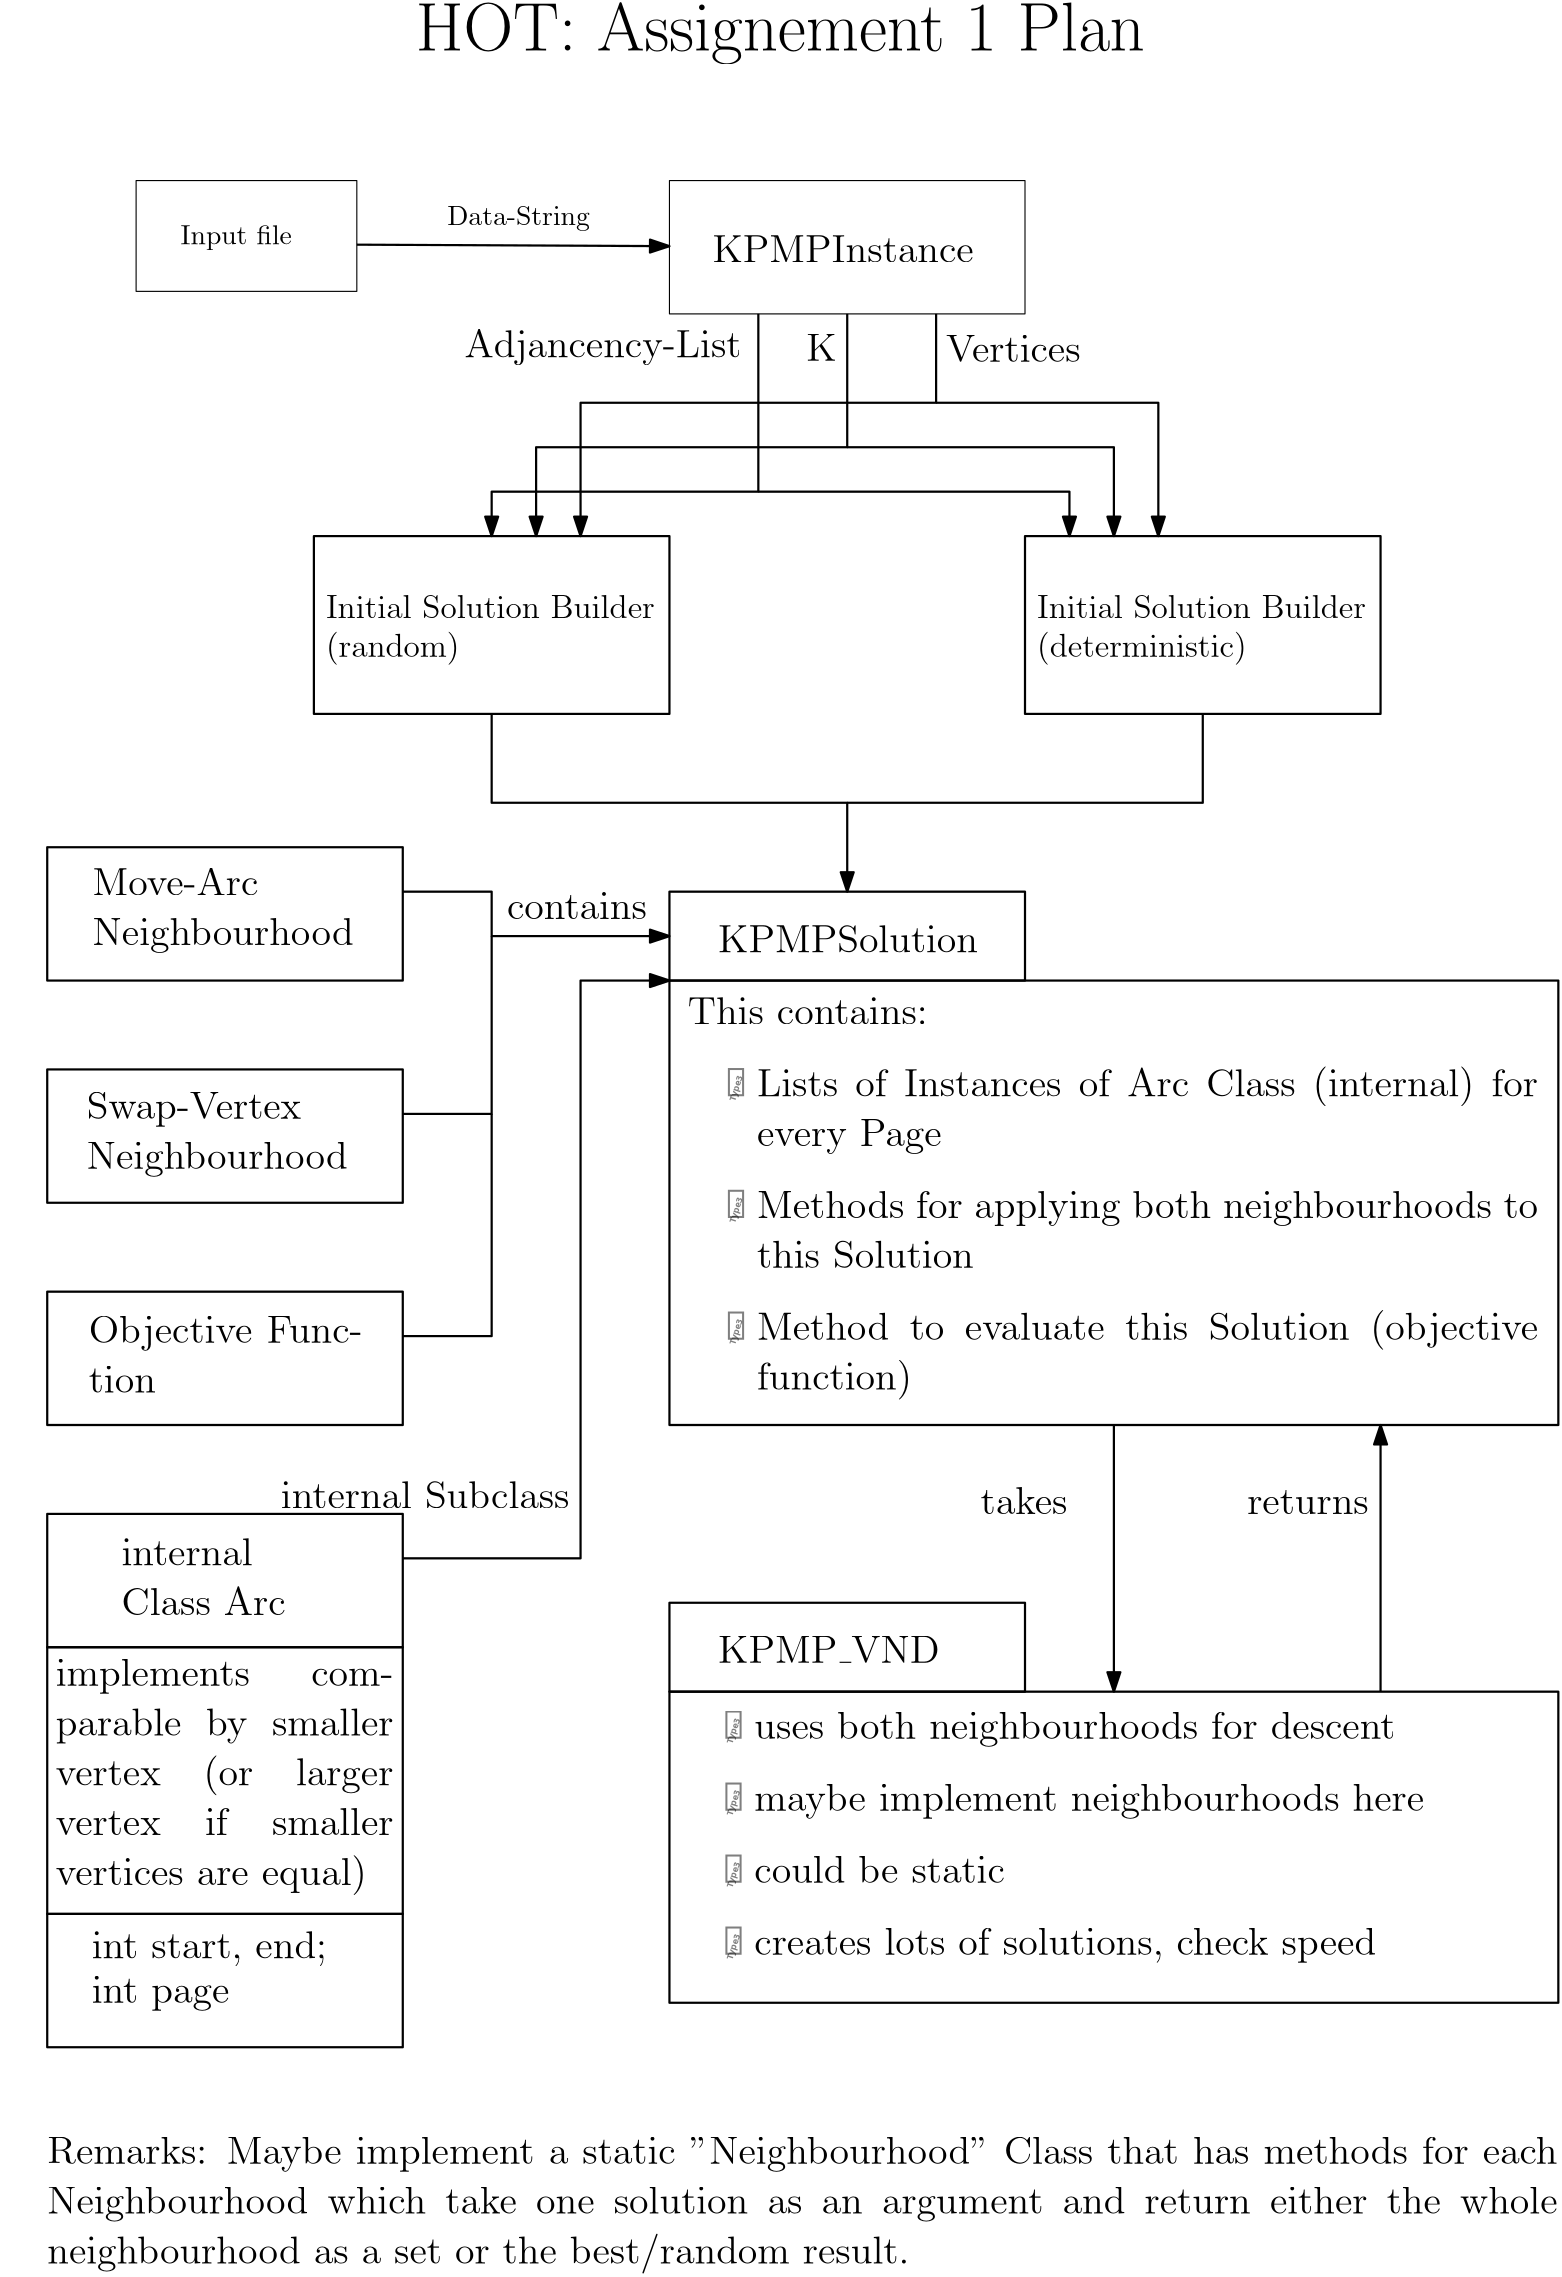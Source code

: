 <?xml version="1.0"?>
<!DOCTYPE ipe SYSTEM "ipe.dtd">
<ipe version="70206" creator="Ipe 7.2.7">
<info created="D:20171113215959" modified="D:20171113220007"/>
<ipestyle name="basic">
<symbol name="arrow/arc(spx)">
<path stroke="sym-stroke" fill="sym-stroke" pen="sym-pen">
0 0 m
-1 0.333 l
-1 -0.333 l
h
</path>
</symbol>
<symbol name="arrow/farc(spx)">
<path stroke="sym-stroke" fill="white" pen="sym-pen">
0 0 m
-1 0.333 l
-1 -0.333 l
h
</path>
</symbol>
<symbol name="arrow/ptarc(spx)">
<path stroke="sym-stroke" fill="sym-stroke" pen="sym-pen">
0 0 m
-1 0.333 l
-0.8 0 l
-1 -0.333 l
h
</path>
</symbol>
<symbol name="arrow/fptarc(spx)">
<path stroke="sym-stroke" fill="white" pen="sym-pen">
0 0 m
-1 0.333 l
-0.8 0 l
-1 -0.333 l
h
</path>
</symbol>
<symbol name="mark/circle(sx)" transformations="translations">
<path fill="sym-stroke">
0.6 0 0 0.6 0 0 e
0.4 0 0 0.4 0 0 e
</path>
</symbol>
<symbol name="mark/disk(sx)" transformations="translations">
<path fill="sym-stroke">
0.6 0 0 0.6 0 0 e
</path>
</symbol>
<symbol name="mark/fdisk(sfx)" transformations="translations">
<group>
<path fill="sym-fill">
0.5 0 0 0.5 0 0 e
</path>
<path fill="sym-stroke" fillrule="eofill">
0.6 0 0 0.6 0 0 e
0.4 0 0 0.4 0 0 e
</path>
</group>
</symbol>
<symbol name="mark/box(sx)" transformations="translations">
<path fill="sym-stroke" fillrule="eofill">
-0.6 -0.6 m
0.6 -0.6 l
0.6 0.6 l
-0.6 0.6 l
h
-0.4 -0.4 m
0.4 -0.4 l
0.4 0.4 l
-0.4 0.4 l
h
</path>
</symbol>
<symbol name="mark/square(sx)" transformations="translations">
<path fill="sym-stroke">
-0.6 -0.6 m
0.6 -0.6 l
0.6 0.6 l
-0.6 0.6 l
h
</path>
</symbol>
<symbol name="mark/fsquare(sfx)" transformations="translations">
<group>
<path fill="sym-fill">
-0.5 -0.5 m
0.5 -0.5 l
0.5 0.5 l
-0.5 0.5 l
h
</path>
<path fill="sym-stroke" fillrule="eofill">
-0.6 -0.6 m
0.6 -0.6 l
0.6 0.6 l
-0.6 0.6 l
h
-0.4 -0.4 m
0.4 -0.4 l
0.4 0.4 l
-0.4 0.4 l
h
</path>
</group>
</symbol>
<symbol name="mark/cross(sx)" transformations="translations">
<group>
<path fill="sym-stroke">
-0.43 -0.57 m
0.57 0.43 l
0.43 0.57 l
-0.57 -0.43 l
h
</path>
<path fill="sym-stroke">
-0.43 0.57 m
0.57 -0.43 l
0.43 -0.57 l
-0.57 0.43 l
h
</path>
</group>
</symbol>
<symbol name="arrow/fnormal(spx)">
<path stroke="sym-stroke" fill="white" pen="sym-pen">
0 0 m
-1 0.333 l
-1 -0.333 l
h
</path>
</symbol>
<symbol name="arrow/pointed(spx)">
<path stroke="sym-stroke" fill="sym-stroke" pen="sym-pen">
0 0 m
-1 0.333 l
-0.8 0 l
-1 -0.333 l
h
</path>
</symbol>
<symbol name="arrow/fpointed(spx)">
<path stroke="sym-stroke" fill="white" pen="sym-pen">
0 0 m
-1 0.333 l
-0.8 0 l
-1 -0.333 l
h
</path>
</symbol>
<symbol name="arrow/linear(spx)">
<path stroke="sym-stroke" pen="sym-pen">
-1 0.333 m
0 0 l
-1 -0.333 l
</path>
</symbol>
<symbol name="arrow/fdouble(spx)">
<path stroke="sym-stroke" fill="white" pen="sym-pen">
0 0 m
-1 0.333 l
-1 -0.333 l
h
-1 0 m
-2 0.333 l
-2 -0.333 l
h
</path>
</symbol>
<symbol name="arrow/double(spx)">
<path stroke="sym-stroke" fill="sym-stroke" pen="sym-pen">
0 0 m
-1 0.333 l
-1 -0.333 l
h
-1 0 m
-2 0.333 l
-2 -0.333 l
h
</path>
</symbol>
<pen name="heavier" value="0.8"/>
<pen name="fat" value="1.2"/>
<pen name="ultrafat" value="2"/>
<symbolsize name="large" value="5"/>
<symbolsize name="small" value="2"/>
<symbolsize name="tiny" value="1.1"/>
<arrowsize name="large" value="10"/>
<arrowsize name="small" value="5"/>
<arrowsize name="tiny" value="3"/>
<color name="red" value="1 0 0"/>
<color name="green" value="0 1 0"/>
<color name="blue" value="0 0 1"/>
<color name="yellow" value="1 1 0"/>
<color name="orange" value="1 0.647 0"/>
<color name="gold" value="1 0.843 0"/>
<color name="purple" value="0.627 0.125 0.941"/>
<color name="gray" value="0.745"/>
<color name="brown" value="0.647 0.165 0.165"/>
<color name="navy" value="0 0 0.502"/>
<color name="pink" value="1 0.753 0.796"/>
<color name="seagreen" value="0.18 0.545 0.341"/>
<color name="turquoise" value="0.251 0.878 0.816"/>
<color name="violet" value="0.933 0.51 0.933"/>
<color name="darkblue" value="0 0 0.545"/>
<color name="darkcyan" value="0 0.545 0.545"/>
<color name="darkgray" value="0.663"/>
<color name="darkgreen" value="0 0.392 0"/>
<color name="darkmagenta" value="0.545 0 0.545"/>
<color name="darkorange" value="1 0.549 0"/>
<color name="darkred" value="0.545 0 0"/>
<color name="lightblue" value="0.678 0.847 0.902"/>
<color name="lightcyan" value="0.878 1 1"/>
<color name="lightgray" value="0.827"/>
<color name="lightgreen" value="0.565 0.933 0.565"/>
<color name="lightyellow" value="1 1 0.878"/>
<dashstyle name="dashed" value="[4] 0"/>
<dashstyle name="dotted" value="[1 3] 0"/>
<dashstyle name="dash dotted" value="[4 2 1 2] 0"/>
<dashstyle name="dash dot dotted" value="[4 2 1 2 1 2] 0"/>
<textsize name="large" value="\large"/>
<textsize name="Large" value="\Large"/>
<textsize name="LARGE" value="\LARGE"/>
<textsize name="huge" value="\huge"/>
<textsize name="Huge" value="\Huge"/>
<textsize name="small" value="\small"/>
<textsize name="footnote" value="\footnotesize"/>
<textsize name="tiny" value="\tiny"/>
<textstyle name="center" begin="\begin{center}" end="\end{center}"/>
<textstyle name="itemize" begin="\begin{itemize}" end="\end{itemize}"/>
<textstyle name="item" begin="\begin{itemize}\item{}" end="\end{itemize}"/>
<gridsize name="4 pts" value="4"/>
<gridsize name="8 pts (~3 mm)" value="8"/>
<gridsize name="16 pts (~6 mm)" value="16"/>
<gridsize name="32 pts (~12 mm)" value="32"/>
<gridsize name="10 pts (~3.5 mm)" value="10"/>
<gridsize name="20 pts (~7 mm)" value="20"/>
<gridsize name="14 pts (~5 mm)" value="14"/>
<gridsize name="28 pts (~10 mm)" value="28"/>
<gridsize name="56 pts (~20 mm)" value="56"/>
<anglesize name="90 deg" value="90"/>
<anglesize name="60 deg" value="60"/>
<anglesize name="45 deg" value="45"/>
<anglesize name="30 deg" value="30"/>
<anglesize name="22.5 deg" value="22.5"/>
<opacity name="10%" value="0.1"/>
<opacity name="30%" value="0.3"/>
<opacity name="50%" value="0.5"/>
<opacity name="75%" value="0.75"/>
<tiling name="falling" angle="-60" step="4" width="1"/>
<tiling name="rising" angle="30" step="4" width="1"/>
</ipestyle>
<page>
<layer name="alpha"/>
<view layers="alpha" active="alpha"/>
<path layer="alpha" matrix="0.620746 0 0 0.311648 24.2723 528.654" stroke="black">
64 768 m
64 640 l
192 640 l
192 768 l
h
</path>
<text transformations="translations" pos="80 752" stroke="black" type="minipage" width="64" height="6.926" depth="1.93" valign="top">Input file</text>
<path stroke="black">
256 768 m
256 720 l
384 720 l
384 768 l
h
</path>
<text matrix="1 0 0 1 -0.538282 -3.61952" transformations="translations" pos="272 752" stroke="black" type="minipage" width="96" height="7.393" depth="2.41" valign="top" size="Large">KPMPInstance</text>
<path stroke="black" pen="heavier" arrow="normal/normal">
143.455 744.918 m
256 744.38 l
</path>
<text matrix="1 0 0 1 16 0" transformations="translations" pos="160 752" stroke="black" type="label" width="51.363" height="6.815" depth="1.93" valign="baseline">Data-String</text>
<path matrix="1 0 0 1 128 0" stroke="black" pen="heavier">
256 640 m
256 576 l
384 576 l
384 640 l
h
</path>
<text matrix="1 0 0 1 127.462 -15.0719" transformations="translations" pos="260.861 633.854" stroke="black" type="minipage" width="118.422" height="15.099" depth="10.14" valign="top" size="large">Initial Solution Builder (deterministic)</text>
<path matrix="1 0 0 1 -128 0" stroke="black" pen="heavier">
256 640 m
256 576 l
384 576 l
384 640 l
h
</path>
<text matrix="1 0 0 1 -128.538 -15.0719" transformations="translations" pos="260.861 633.854" stroke="black" type="minipage" width="118.422" height="15.099" depth="10.14" valign="top" size="large">Initial Solution Builder (random)</text>
<path stroke="black" pen="heavier" arrow="normal/normal">
288 720 m
288 656 l
192 656 l
192 640 l
</path>
<path stroke="black" pen="heavier" arrow="normal/normal">
288 656 m
400 656 l
400 640 l
</path>
<path stroke="black" pen="heavier" arrow="normal/normal">
320 720 m
320 672 l
208 672 l
208 640 l
</path>
<path stroke="black" pen="heavier" arrow="normal/normal">
320 672 m
416 672 l
416 640 l
</path>
<path stroke="black" pen="heavier" arrow="normal/normal">
352 720 m
352 688 l
224 688 l
224 640 l
</path>
<path stroke="black" pen="heavier" arrow="normal/normal">
352 688 m
432 688 l
432 640 l
</path>
<text matrix="1 0 0 1 33.2422 -0.828126" transformations="translations" pos="272 704" stroke="black" type="label" width="10.921" height="9.803" depth="0" valign="baseline" size="Large">K</text>
<text matrix="1 0 0 1 -121.789 0.414063" transformations="translations" pos="304 704" stroke="black" type="label" width="99.766" height="9.962" depth="2.79" valign="baseline" size="Large">Adjancency-List</text>
<text matrix="1 0 0 1 -12.4219 -1.24219" transformations="translations" pos="368 704" stroke="black" type="label" width="48.458" height="9.803" depth="0" valign="baseline" size="Large">Vertices</text>
<path stroke="black" pen="heavier">
256 512 m
256 480 l
384 480 l
384 512 l
h
</path>
<text matrix="1 0 0 1 1.49792 -251.826" transformations="translations" pos="272 752" stroke="black" type="minipage" width="96" height="7.473" depth="2.49" valign="top" size="Large">KPMPSolution</text>
<path stroke="black" pen="heavier" arrow="normal/normal">
192 576 m
192 544 l
320 544 l
320 512 l
</path>
<path stroke="black" pen="heavier">
448 576 m
448 544 l
320 544 l
</path>
<path matrix="2.5 0 0 1 -384 0" stroke="black" pen="heavier">
256 480 m
256 320 l
384 320 l
384 480 l
h
</path>
<text transformations="translations" pos="262.586 474.237" stroke="black" type="minipage" width="306.282" height="74.936" depth="70.12" valign="top" size="Large">This contains:
\begin{itemize}
\item Lists of Instances of Arc Class (internal) for every Page
\item Methods for applying both neighbourhoods to this Solution
\item Method to evaluate this Solution (objective function)
\end{itemize}</text>
<path matrix="1.33333 0 0 1 -10.6667 0" stroke="black" pen="heavier">
32 528 m
32 480 l
128 480 l
128 528 l
h
</path>
<path matrix="1.33333 0 0 1 -10.6667 0" stroke="black" pen="heavier">
32 448 m
32 400 l
128 400 l
128 448 l
h
</path>
<path matrix="1.33333 0 0 1 -10.6667 0" stroke="black" pen="heavier">
32 368 m
32 320 l
128 320 l
128 368 l
h
</path>
<text transformations="translations" pos="48.3223 520.503" stroke="black" type="minipage" width="96.5678" height="17.746" depth="12.78" valign="top" size="Large">Move-Arc Neighbourhood</text>
<text transformations="translations" pos="46.223 440.03" stroke="black" type="minipage" width="100.766" height="17.746" depth="12.78" valign="top" size="Large">Swap-Vertex Neighbourhood</text>
<text transformations="translations" pos="46.9227 359.557" stroke="black" type="minipage" width="98.6671" height="16.425" depth="11.47" valign="top" size="Large">Objective Function</text>
<path stroke="black" pen="heavier" arrow="normal/normal">
160 512 m
192 512 l
192 496 l
256 496 l
</path>
<path stroke="black" pen="heavier">
160 432 m
192 432 l
192 496 l
</path>
<path stroke="black" pen="heavier">
160 352 m
192 352 l
192 432 l
</path>
<text matrix="1 0 0 1 -10.4965 -9.79673" transformations="translations" pos="208 512" stroke="black" type="label" width="50.414" height="9.521" depth="0" valign="baseline" size="Large">contains</text>
<path stroke="black" pen="heavier">
32 288 m
32 240 l
160 240 l
160 288 l
h
</path>
<text transformations="translations" pos="58.7407 279.48" stroke="black" type="minipage" width="78.0509" height="16.425" depth="11.47" valign="top" size="Large">internal Class Arc</text>
<path stroke="black" pen="heavier" arrow="normal/normal">
160 272 m
224 272 l
224 480 l
256 480 l
</path>
<text matrix="1 0 0 1 -59.8867 2.0414" transformations="translations" pos="176 288" stroke="black" type="label" width="103.949" height="9.963" depth="0" valign="baseline" size="Large">internal Subclass</text>
<path matrix="1 0 0 1.2 0 -48" stroke="black" pen="heavier">
32 240 m
32 160 l
160 160 l
160 240 l
h
</path>
<text transformations="translations" pos="35.0668 236.124" stroke="black" type="minipage" width="121.652" height="45.09" depth="40.19" valign="top" size="Large">implements comparable by smaller vertex (or larger vertex if smaller vertices are equal)</text>
<path matrix="1 0 0 0.75 0 36" stroke="black" pen="heavier">
32 144 m
32 80 l
160 80 l
160 144 l
h
</path>
<text transformations="translations" pos="48 128" stroke="black" type="label" width="84.751" height="9.962" depth="2.79" valign="baseline" size="Large">int start, end;</text>
<text transformations="translations" pos="48 112" stroke="black" type="label" width="49.555" height="9.521" depth="2.79" valign="baseline" size="Large">int page</text>
<path matrix="1 0 0 0.875 0 0" stroke="black" pen="heavier">
256 256 m
256 128 l
576 128 l
576 256 l
h
</path>
<path stroke="black" pen="heavier">
256 256 m
256 224 l
384 224 l
384 256 l
h
</path>
<text matrix="1 0 0 1 1.49792 -507.826" transformations="translations" pos="272 752" stroke="black" type="minipage" width="96" height="7.393" depth="2.41" valign="top" size="Large">KPMP\_VND</text>
<path stroke="black" pen="heavier" arrow="normal/normal">
416 320 m
416 224 l
</path>
<path stroke="black" pen="heavier" arrow="normal/normal">
512 224 m
512 320 l
</path>
<text transformations="translations" pos="368 288" stroke="black" type="label" width="31.294" height="9.963" depth="0" valign="baseline" size="Large">takes</text>
<text matrix="1 0 0 1 -16 0" transformations="translations" pos="480 288" stroke="black" type="label" width="43.78" height="8.824" depth="0" valign="baseline" size="Large">returns</text>
<text transformations="translations" pos="261.652 217.002" stroke="black" type="minipage" width="307.235" height="49.666" depth="44.78" valign="top" size="Large">\begin{itemize}
\item uses both neighbourhoods for descent
\item maybe implement neighbourhoods here
\item could be static
\item creates lots of solutions, check speed
\end{itemize}</text>
<text transformations="translations" pos="32 64" stroke="black" type="minipage" width="544" height="27.175" depth="22.24" valign="top" size="Large">Remarks: Maybe implement a static &quot;Neighbourhood&quot; Class that has methods for each Neighbourhood which take one solution as an argument and return either the whole neighbourhood as a set or the best/random result.</text>
<text transformations="translations" pos="16 832" stroke="black" type="minipage" width="560" height="13.505" depth="8.53" valign="top" size="Huge" style="center">HOT: Assignement 1 Plan</text>
</page>
</ipe>
